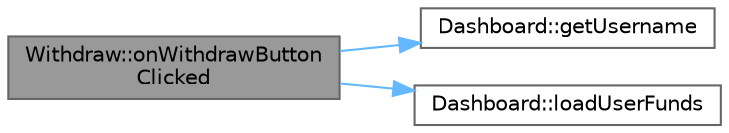 digraph "Withdraw::onWithdrawButtonClicked"
{
 // LATEX_PDF_SIZE
  bgcolor="transparent";
  edge [fontname=Helvetica,fontsize=10,labelfontname=Helvetica,labelfontsize=10];
  node [fontname=Helvetica,fontsize=10,shape=box,height=0.2,width=0.4];
  rankdir="LR";
  Node1 [id="Node000001",label="Withdraw::onWithdrawButton\lClicked",height=0.2,width=0.4,color="gray40", fillcolor="grey60", style="filled", fontcolor="black",tooltip=" "];
  Node1 -> Node2 [id="edge3_Node000001_Node000002",color="steelblue1",style="solid",tooltip=" "];
  Node2 [id="Node000002",label="Dashboard::getUsername",height=0.2,width=0.4,color="grey40", fillcolor="white", style="filled",URL="$class_dashboard.html#af827b627b8345f549f21c72a5b766eb8",tooltip=" "];
  Node1 -> Node3 [id="edge4_Node000001_Node000003",color="steelblue1",style="solid",tooltip=" "];
  Node3 [id="Node000003",label="Dashboard::loadUserFunds",height=0.2,width=0.4,color="grey40", fillcolor="white", style="filled",URL="$class_dashboard.html#ab8c28d36273d685004a38b000b86c966",tooltip=" "];
}

